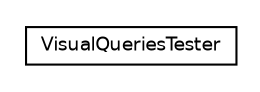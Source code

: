 #!/usr/local/bin/dot
#
# Class diagram 
# Generated by UmlGraph version 4.4 (http://www.spinellis.gr/sw/umlgraph)
#

digraph G {
	edge [fontname="Helvetica",fontsize=10,labelfontname="Helvetica",labelfontsize=10];
	node [fontname="Helvetica",fontsize=10,shape=plaintext];
	// it.apice.sapere.VisualQueriesTester
	c13050 [label=<<table border="0" cellborder="1" cellspacing="0" cellpadding="2" port="p" href="./VisualQueriesTester.html">
		<tr><td><table border="0" cellspacing="0" cellpadding="1">
			<tr><td> VisualQueriesTester </td></tr>
		</table></td></tr>
		</table>>, fontname="Helvetica", fontcolor="black", fontsize=9.0];
}

